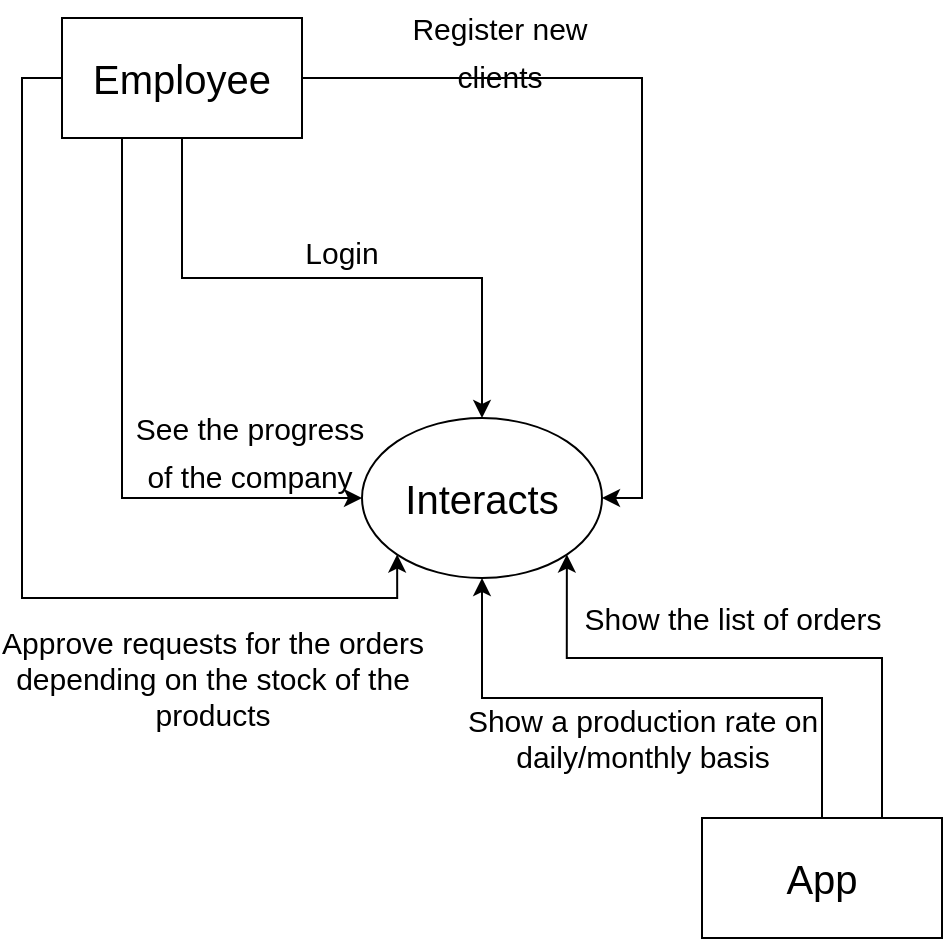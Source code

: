 <mxfile version="18.0.1"><diagram id="Zi0oP2iiFPMa1zzfzHkI" name="Page-1"><mxGraphModel dx="1153" dy="648" grid="1" gridSize="10" guides="1" tooltips="1" connect="1" arrows="1" fold="1" page="1" pageScale="1" pageWidth="827" pageHeight="1169" math="0" shadow="0"><root><mxCell id="0"/><mxCell id="1" parent="0"/><mxCell id="qKv5aCaOz45zPpJTFGP1-7" style="edgeStyle=orthogonalEdgeStyle;rounded=0;orthogonalLoop=1;jettySize=auto;html=1;exitX=0.5;exitY=1;exitDx=0;exitDy=0;entryX=0.5;entryY=0;entryDx=0;entryDy=0;fontSize=20;" edge="1" parent="1" source="qKv5aCaOz45zPpJTFGP1-3" target="qKv5aCaOz45zPpJTFGP1-5"><mxGeometry relative="1" as="geometry"/></mxCell><mxCell id="qKv5aCaOz45zPpJTFGP1-9" style="edgeStyle=orthogonalEdgeStyle;rounded=0;orthogonalLoop=1;jettySize=auto;html=1;exitX=0.25;exitY=1;exitDx=0;exitDy=0;entryX=0;entryY=0.5;entryDx=0;entryDy=0;fontSize=15;" edge="1" parent="1" source="qKv5aCaOz45zPpJTFGP1-3" target="qKv5aCaOz45zPpJTFGP1-5"><mxGeometry relative="1" as="geometry"/></mxCell><mxCell id="qKv5aCaOz45zPpJTFGP1-11" style="edgeStyle=orthogonalEdgeStyle;rounded=0;orthogonalLoop=1;jettySize=auto;html=1;exitX=1;exitY=0.5;exitDx=0;exitDy=0;entryX=1;entryY=0.5;entryDx=0;entryDy=0;fontSize=15;" edge="1" parent="1" source="qKv5aCaOz45zPpJTFGP1-3" target="qKv5aCaOz45zPpJTFGP1-5"><mxGeometry relative="1" as="geometry"/></mxCell><mxCell id="qKv5aCaOz45zPpJTFGP1-16" style="edgeStyle=orthogonalEdgeStyle;rounded=0;orthogonalLoop=1;jettySize=auto;html=1;exitX=0;exitY=0.5;exitDx=0;exitDy=0;entryX=0;entryY=1;entryDx=0;entryDy=0;fontSize=15;" edge="1" parent="1" source="qKv5aCaOz45zPpJTFGP1-3" target="qKv5aCaOz45zPpJTFGP1-5"><mxGeometry relative="1" as="geometry"><Array as="points"><mxPoint x="110" y="100"/><mxPoint x="110" y="360"/><mxPoint x="298" y="360"/></Array></mxGeometry></mxCell><mxCell id="qKv5aCaOz45zPpJTFGP1-3" value="Employee" style="rounded=0;whiteSpace=wrap;html=1;fontSize=20;" vertex="1" parent="1"><mxGeometry x="130" y="70" width="120" height="60" as="geometry"/></mxCell><mxCell id="qKv5aCaOz45zPpJTFGP1-5" value="Interacts" style="ellipse;whiteSpace=wrap;html=1;fontSize=20;" vertex="1" parent="1"><mxGeometry x="280" y="270" width="120" height="80" as="geometry"/></mxCell><mxCell id="qKv5aCaOz45zPpJTFGP1-17" style="edgeStyle=orthogonalEdgeStyle;rounded=0;orthogonalLoop=1;jettySize=auto;html=1;exitX=0.5;exitY=0;exitDx=0;exitDy=0;entryX=0.5;entryY=1;entryDx=0;entryDy=0;fontSize=15;" edge="1" parent="1" source="qKv5aCaOz45zPpJTFGP1-6" target="qKv5aCaOz45zPpJTFGP1-5"><mxGeometry relative="1" as="geometry"/></mxCell><mxCell id="qKv5aCaOz45zPpJTFGP1-19" style="edgeStyle=orthogonalEdgeStyle;rounded=0;orthogonalLoop=1;jettySize=auto;html=1;exitX=0.75;exitY=0;exitDx=0;exitDy=0;entryX=1;entryY=1;entryDx=0;entryDy=0;fontSize=15;" edge="1" parent="1" source="qKv5aCaOz45zPpJTFGP1-6" target="qKv5aCaOz45zPpJTFGP1-5"><mxGeometry relative="1" as="geometry"><Array as="points"><mxPoint x="540" y="390"/><mxPoint x="382" y="390"/></Array></mxGeometry></mxCell><mxCell id="qKv5aCaOz45zPpJTFGP1-6" value="App" style="rounded=0;whiteSpace=wrap;html=1;fontSize=20;" vertex="1" parent="1"><mxGeometry x="450" y="470" width="120" height="60" as="geometry"/></mxCell><mxCell id="qKv5aCaOz45zPpJTFGP1-8" value="&lt;font style=&quot;font-size: 15px;&quot;&gt;Login&lt;/font&gt;" style="text;html=1;strokeColor=none;fillColor=none;align=center;verticalAlign=middle;whiteSpace=wrap;rounded=0;fontSize=20;" vertex="1" parent="1"><mxGeometry x="240" y="170" width="60" height="30" as="geometry"/></mxCell><mxCell id="qKv5aCaOz45zPpJTFGP1-10" value="&lt;font style=&quot;font-size: 15px;&quot;&gt;See the progress of the company&lt;/font&gt;" style="text;html=1;strokeColor=none;fillColor=none;align=center;verticalAlign=middle;whiteSpace=wrap;rounded=0;fontSize=20;" vertex="1" parent="1"><mxGeometry x="164" y="270" width="120" height="30" as="geometry"/></mxCell><mxCell id="qKv5aCaOz45zPpJTFGP1-12" value="&lt;font style=&quot;font-size: 15px;&quot;&gt;Register new clients&lt;/font&gt;" style="text;html=1;strokeColor=none;fillColor=none;align=center;verticalAlign=middle;whiteSpace=wrap;rounded=0;fontSize=20;" vertex="1" parent="1"><mxGeometry x="284" y="70" width="130" height="30" as="geometry"/></mxCell><mxCell id="qKv5aCaOz45zPpJTFGP1-18" value="Show a production rate on&lt;br&gt;daily/monthly basis" style="text;html=1;align=center;verticalAlign=middle;resizable=0;points=[];autosize=1;strokeColor=none;fillColor=none;fontSize=15;" vertex="1" parent="1"><mxGeometry x="335" y="410" width="170" height="40" as="geometry"/></mxCell><mxCell id="qKv5aCaOz45zPpJTFGP1-20" value="Show the list of orders" style="text;html=1;align=center;verticalAlign=middle;resizable=0;points=[];autosize=1;strokeColor=none;fillColor=none;fontSize=15;" vertex="1" parent="1"><mxGeometry x="390" y="360" width="150" height="20" as="geometry"/></mxCell><mxCell id="qKv5aCaOz45zPpJTFGP1-21" value="Approve requests for the orders&lt;br&gt;depending on the stock of the&lt;br&gt;products" style="text;html=1;align=center;verticalAlign=middle;resizable=0;points=[];autosize=1;strokeColor=none;fillColor=none;fontSize=15;" vertex="1" parent="1"><mxGeometry x="100" y="370" width="210" height="60" as="geometry"/></mxCell></root></mxGraphModel></diagram></mxfile>